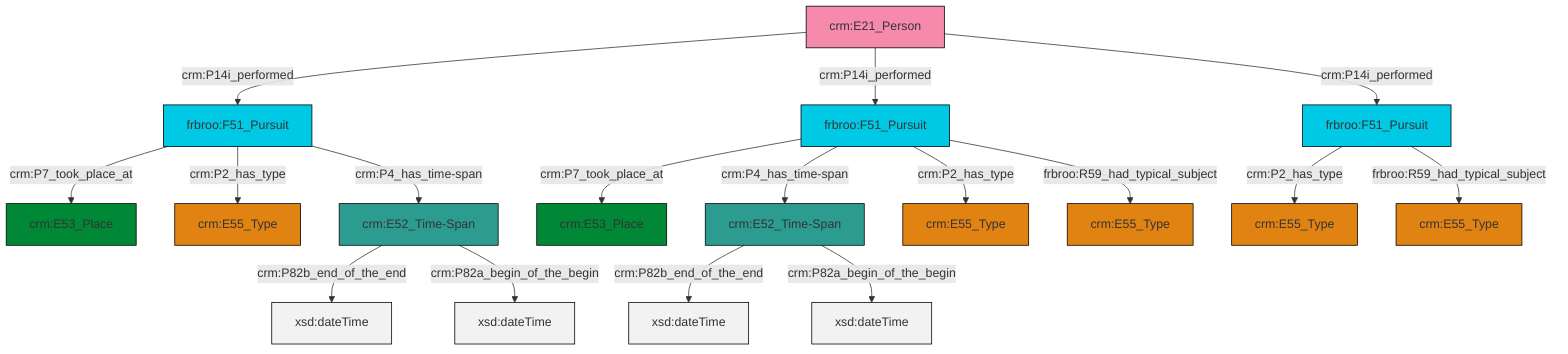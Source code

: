 graph TD
classDef Literal fill:#f2f2f2,stroke:#000000;
classDef CRM_Entity fill:#FFFFFF,stroke:#000000;
classDef Temporal_Entity fill:#00C9E6, stroke:#000000;
classDef Type fill:#E18312, stroke:#000000;
classDef Time-Span fill:#2C9C91, stroke:#000000;
classDef Appellation fill:#FFEB7F, stroke:#000000;
classDef Place fill:#008836, stroke:#000000;
classDef Persistent_Item fill:#B266B2, stroke:#000000;
classDef Conceptual_Object fill:#FFD700, stroke:#000000;
classDef Physical_Thing fill:#D2B48C, stroke:#000000;
classDef Actor fill:#f58aad, stroke:#000000;
classDef PC_Classes fill:#4ce600, stroke:#000000;
classDef Multi fill:#cccccc,stroke:#000000;

0["frbroo:F51_Pursuit"]:::Temporal_Entity -->|crm:P7_took_place_at| 1["crm:E53_Place"]:::Place
6["crm:E21_Person"]:::Actor -->|crm:P14i_performed| 7["frbroo:F51_Pursuit"]:::Temporal_Entity
8["crm:E52_Time-Span"]:::Time-Span -->|crm:P82b_end_of_the_end| 10[xsd:dateTime]:::Literal
6["crm:E21_Person"]:::Actor -->|crm:P14i_performed| 0["frbroo:F51_Pursuit"]:::Temporal_Entity
7["frbroo:F51_Pursuit"]:::Temporal_Entity -->|crm:P7_took_place_at| 11["crm:E53_Place"]:::Place
0["frbroo:F51_Pursuit"]:::Temporal_Entity -->|crm:P4_has_time-span| 8["crm:E52_Time-Span"]:::Time-Span
0["frbroo:F51_Pursuit"]:::Temporal_Entity -->|crm:P2_has_type| 12["crm:E55_Type"]:::Type
17["frbroo:F51_Pursuit"]:::Temporal_Entity -->|crm:P2_has_type| 4["crm:E55_Type"]:::Type
7["frbroo:F51_Pursuit"]:::Temporal_Entity -->|crm:P2_has_type| 18["crm:E55_Type"]:::Type
2["crm:E52_Time-Span"]:::Time-Span -->|crm:P82b_end_of_the_end| 24[xsd:dateTime]:::Literal
0["frbroo:F51_Pursuit"]:::Temporal_Entity -->|frbroo:R59_had_typical_subject| 21["crm:E55_Type"]:::Type
8["crm:E52_Time-Span"]:::Time-Span -->|crm:P82a_begin_of_the_begin| 25[xsd:dateTime]:::Literal
6["crm:E21_Person"]:::Actor -->|crm:P14i_performed| 17["frbroo:F51_Pursuit"]:::Temporal_Entity
17["frbroo:F51_Pursuit"]:::Temporal_Entity -->|frbroo:R59_had_typical_subject| 29["crm:E55_Type"]:::Type
7["frbroo:F51_Pursuit"]:::Temporal_Entity -->|crm:P4_has_time-span| 2["crm:E52_Time-Span"]:::Time-Span
2["crm:E52_Time-Span"]:::Time-Span -->|crm:P82a_begin_of_the_begin| 32[xsd:dateTime]:::Literal